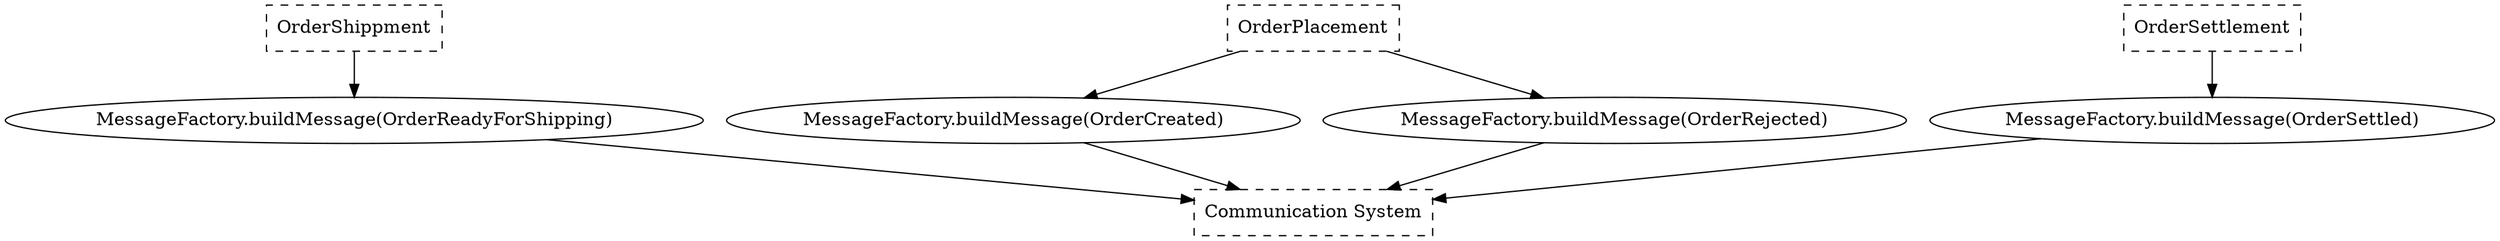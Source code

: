 digraph {
splines=spline;
"OrderShippment" -> "MessageFactory.buildMessage(OrderReadyForShipping)" [style=solid];
"MessageFactory.buildMessage(OrderReadyForShipping)" -> "Communication System" [style=solid];
"MessageFactory.buildMessage(OrderCreated)" -> "Communication System" [style=solid];
"MessageFactory.buildMessage(OrderSettled)" -> "Communication System" [style=solid];
"OrderPlacement" -> "MessageFactory.buildMessage(OrderCreated)" [style=solid];
"OrderPlacement" -> "MessageFactory.buildMessage(OrderRejected)" [style=solid];
"MessageFactory.buildMessage(OrderRejected)" -> "Communication System" [style=solid];
"OrderSettlement" -> "MessageFactory.buildMessage(OrderSettled)" [style=solid];
"MessageFactory.buildMessage(OrderSettled)"[shape=ellipse];
"MessageFactory.buildMessage(OrderCreated)"[shape=ellipse];
"MessageFactory.buildMessage(OrderReadyForShipping)"[shape=ellipse];
"MessageFactory.buildMessage(OrderRejected)"[shape=ellipse];
"OrderShippment"[shape=box,style=dashed];
"OrderSettlement"[shape=box,style=dashed];
"OrderPlacement"[shape=box,style=dashed];
"Communication System"[shape=box,style=dashed];
}
